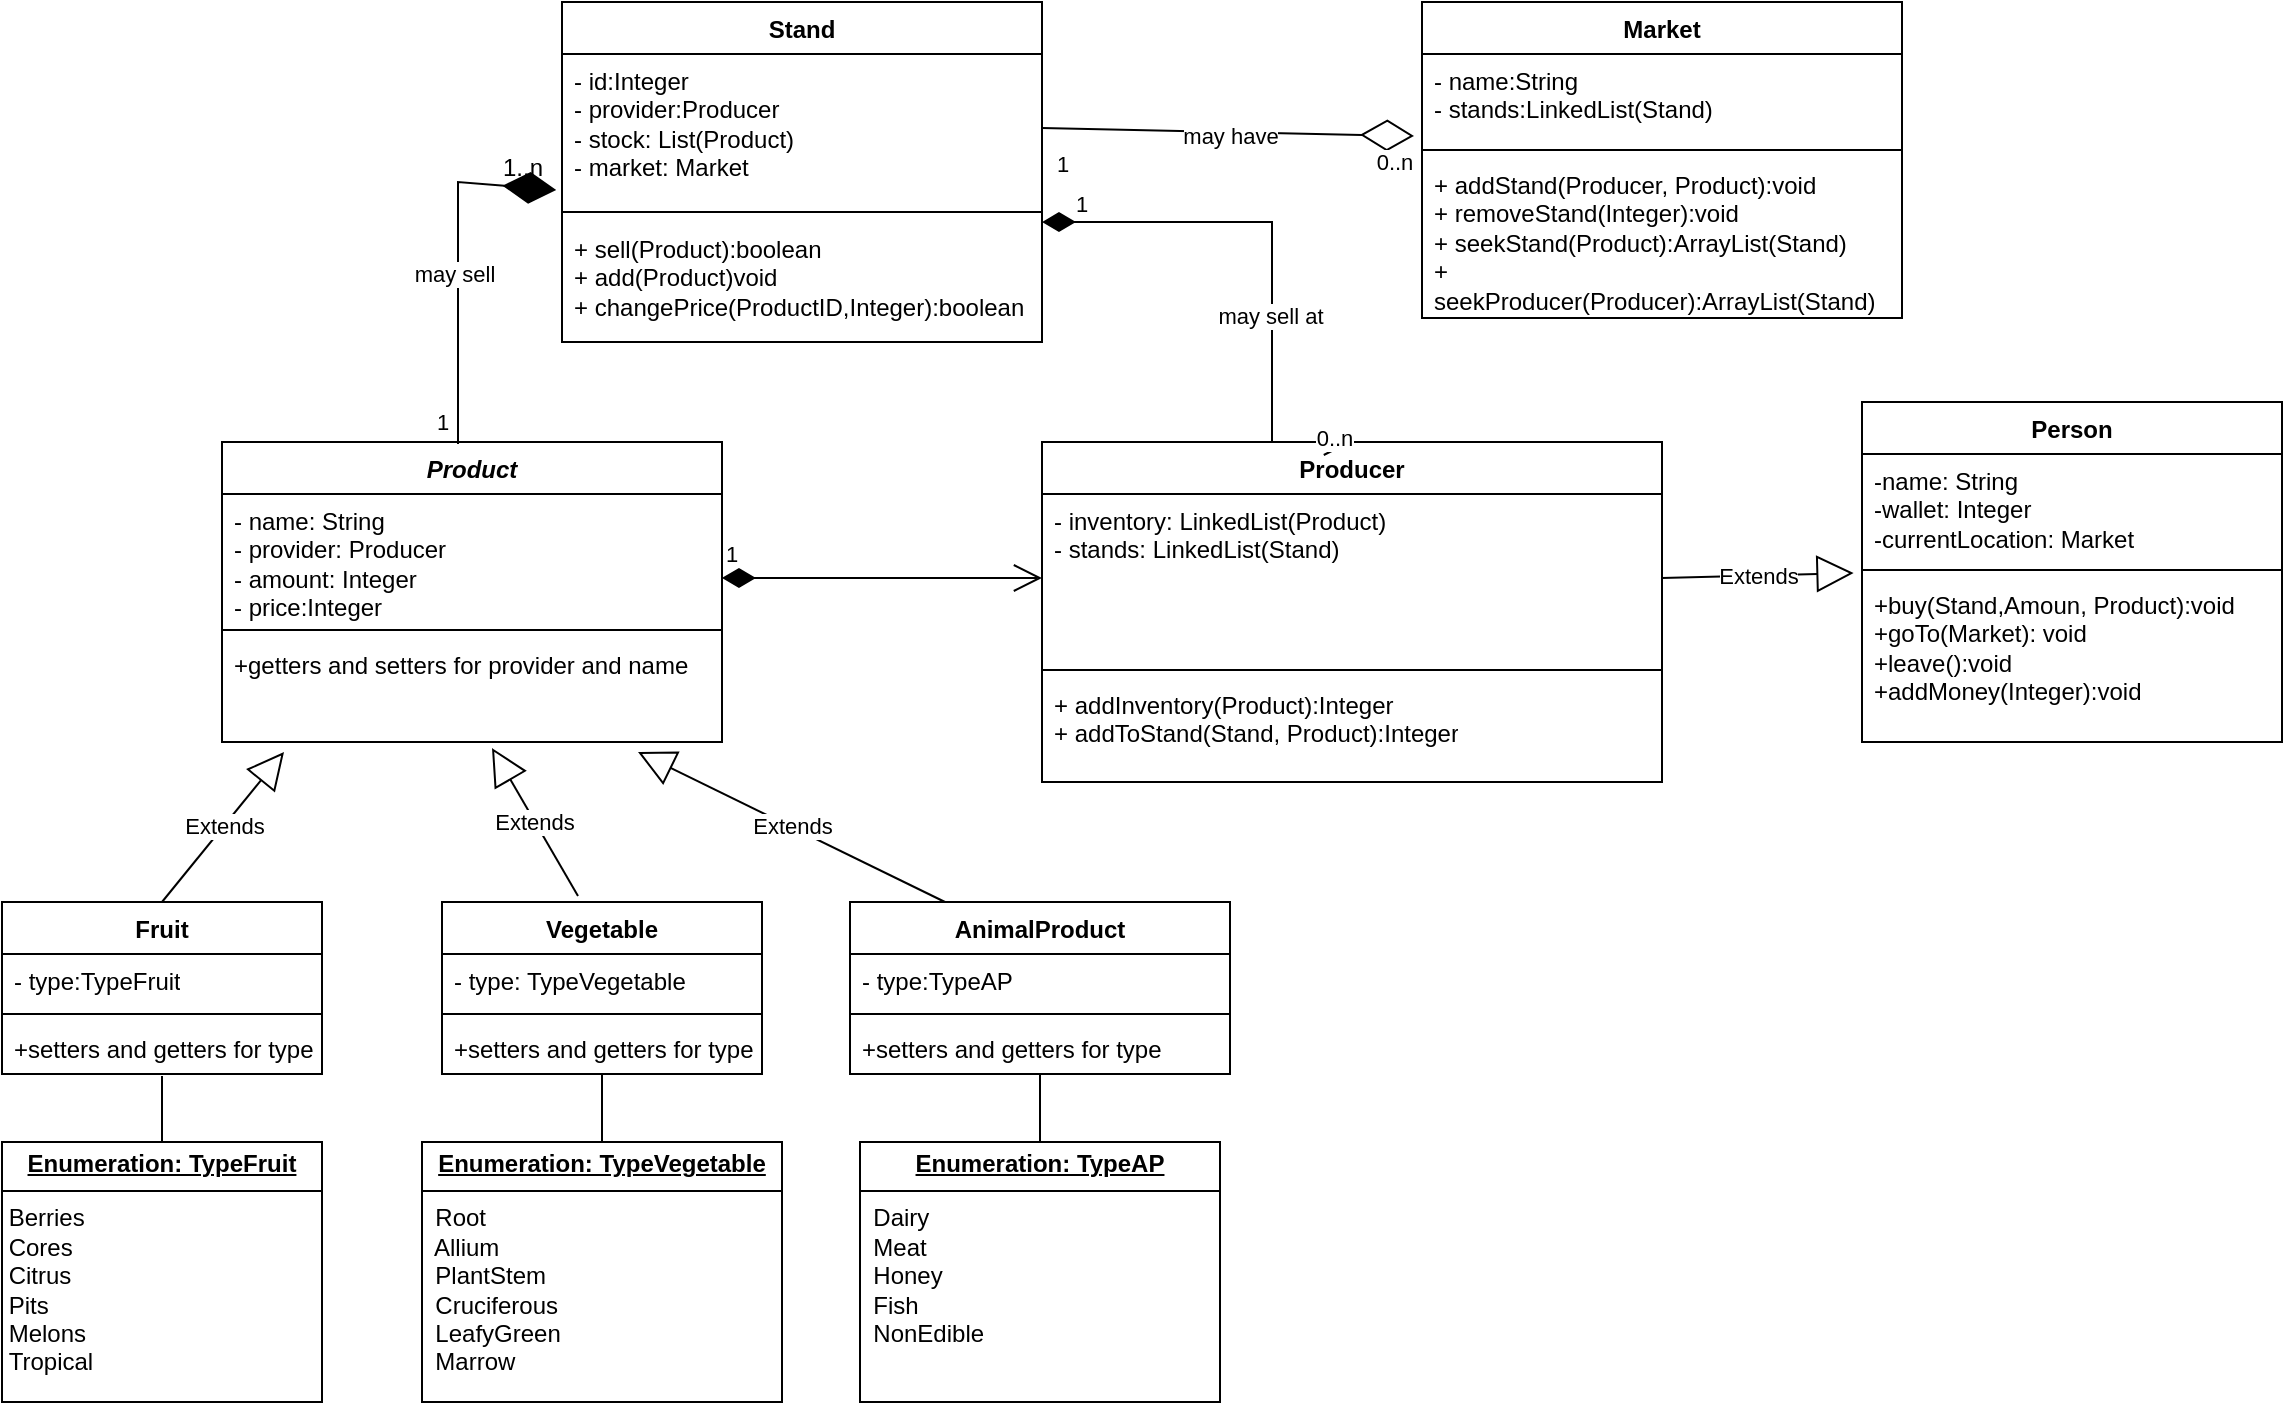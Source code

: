 <mxfile version="24.6.5" type="device">
  <diagram id="C5RBs43oDa-KdzZeNtuy" name="Page-1">
    <mxGraphModel dx="1877" dy="530" grid="1" gridSize="10" guides="1" tooltips="1" connect="1" arrows="1" fold="1" page="1" pageScale="1" pageWidth="827" pageHeight="1169" math="0" shadow="0">
      <root>
        <mxCell id="WIyWlLk6GJQsqaUBKTNV-0" />
        <mxCell id="WIyWlLk6GJQsqaUBKTNV-1" parent="WIyWlLk6GJQsqaUBKTNV-0" />
        <mxCell id="PwW7eaaHqblEwGgSJdQu-0" value="Producer" style="swimlane;fontStyle=1;align=center;verticalAlign=top;childLayout=stackLayout;horizontal=1;startSize=26;horizontalStack=0;resizeParent=1;resizeParentMax=0;resizeLast=0;collapsible=1;marginBottom=0;whiteSpace=wrap;html=1;" parent="WIyWlLk6GJQsqaUBKTNV-1" vertex="1">
          <mxGeometry x="430" y="230" width="310" height="170" as="geometry" />
        </mxCell>
        <mxCell id="PwW7eaaHqblEwGgSJdQu-1" value="&lt;div&gt;- inventory: LinkedList(Product)&lt;/div&gt;&lt;div&gt;- stands: LinkedList(Stand)&lt;br&gt;&lt;/div&gt;" style="text;strokeColor=none;fillColor=none;align=left;verticalAlign=top;spacingLeft=4;spacingRight=4;overflow=hidden;rotatable=0;points=[[0,0.5],[1,0.5]];portConstraint=eastwest;whiteSpace=wrap;html=1;" parent="PwW7eaaHqblEwGgSJdQu-0" vertex="1">
          <mxGeometry y="26" width="310" height="84" as="geometry" />
        </mxCell>
        <mxCell id="PwW7eaaHqblEwGgSJdQu-2" value="" style="line;strokeWidth=1;fillColor=none;align=left;verticalAlign=middle;spacingTop=-1;spacingLeft=3;spacingRight=3;rotatable=0;labelPosition=right;points=[];portConstraint=eastwest;strokeColor=inherit;" parent="PwW7eaaHqblEwGgSJdQu-0" vertex="1">
          <mxGeometry y="110" width="310" height="8" as="geometry" />
        </mxCell>
        <mxCell id="PwW7eaaHqblEwGgSJdQu-3" value="&lt;div&gt;+ addInventory(Product):Integer&lt;/div&gt;&lt;div&gt;+ addToStand(Stand, Product):Integer&lt;br&gt;&lt;/div&gt;" style="text;strokeColor=none;fillColor=none;align=left;verticalAlign=top;spacingLeft=4;spacingRight=4;overflow=hidden;rotatable=0;points=[[0,0.5],[1,0.5]];portConstraint=eastwest;whiteSpace=wrap;html=1;" parent="PwW7eaaHqblEwGgSJdQu-0" vertex="1">
          <mxGeometry y="118" width="310" height="52" as="geometry" />
        </mxCell>
        <mxCell id="PwW7eaaHqblEwGgSJdQu-4" value="Vegetable" style="swimlane;fontStyle=1;align=center;verticalAlign=top;childLayout=stackLayout;horizontal=1;startSize=26;horizontalStack=0;resizeParent=1;resizeParentMax=0;resizeLast=0;collapsible=1;marginBottom=0;whiteSpace=wrap;html=1;" parent="WIyWlLk6GJQsqaUBKTNV-1" vertex="1">
          <mxGeometry x="130" y="460" width="160" height="86" as="geometry" />
        </mxCell>
        <mxCell id="PwW7eaaHqblEwGgSJdQu-5" value="- type: TypeVegetable" style="text;strokeColor=none;fillColor=none;align=left;verticalAlign=top;spacingLeft=4;spacingRight=4;overflow=hidden;rotatable=0;points=[[0,0.5],[1,0.5]];portConstraint=eastwest;whiteSpace=wrap;html=1;" parent="PwW7eaaHqblEwGgSJdQu-4" vertex="1">
          <mxGeometry y="26" width="160" height="26" as="geometry" />
        </mxCell>
        <mxCell id="PwW7eaaHqblEwGgSJdQu-6" value="" style="line;strokeWidth=1;fillColor=none;align=left;verticalAlign=middle;spacingTop=-1;spacingLeft=3;spacingRight=3;rotatable=0;labelPosition=right;points=[];portConstraint=eastwest;strokeColor=inherit;" parent="PwW7eaaHqblEwGgSJdQu-4" vertex="1">
          <mxGeometry y="52" width="160" height="8" as="geometry" />
        </mxCell>
        <mxCell id="PwW7eaaHqblEwGgSJdQu-7" value="+setters and getters for type" style="text;strokeColor=none;fillColor=none;align=left;verticalAlign=top;spacingLeft=4;spacingRight=4;overflow=hidden;rotatable=0;points=[[0,0.5],[1,0.5]];portConstraint=eastwest;whiteSpace=wrap;html=1;" parent="PwW7eaaHqblEwGgSJdQu-4" vertex="1">
          <mxGeometry y="60" width="160" height="26" as="geometry" />
        </mxCell>
        <mxCell id="PwW7eaaHqblEwGgSJdQu-12" value="AnimalProduct" style="swimlane;fontStyle=1;align=center;verticalAlign=top;childLayout=stackLayout;horizontal=1;startSize=26;horizontalStack=0;resizeParent=1;resizeParentMax=0;resizeLast=0;collapsible=1;marginBottom=0;whiteSpace=wrap;html=1;" parent="WIyWlLk6GJQsqaUBKTNV-1" vertex="1">
          <mxGeometry x="334" y="460" width="190" height="86" as="geometry" />
        </mxCell>
        <mxCell id="PwW7eaaHqblEwGgSJdQu-13" value="- type:TypeAP" style="text;strokeColor=none;fillColor=none;align=left;verticalAlign=top;spacingLeft=4;spacingRight=4;overflow=hidden;rotatable=0;points=[[0,0.5],[1,0.5]];portConstraint=eastwest;whiteSpace=wrap;html=1;" parent="PwW7eaaHqblEwGgSJdQu-12" vertex="1">
          <mxGeometry y="26" width="190" height="26" as="geometry" />
        </mxCell>
        <mxCell id="PwW7eaaHqblEwGgSJdQu-14" value="" style="line;strokeWidth=1;fillColor=none;align=left;verticalAlign=middle;spacingTop=-1;spacingLeft=3;spacingRight=3;rotatable=0;labelPosition=right;points=[];portConstraint=eastwest;strokeColor=inherit;" parent="PwW7eaaHqblEwGgSJdQu-12" vertex="1">
          <mxGeometry y="52" width="190" height="8" as="geometry" />
        </mxCell>
        <mxCell id="PwW7eaaHqblEwGgSJdQu-15" value="+setters and getters for type" style="text;strokeColor=none;fillColor=none;align=left;verticalAlign=top;spacingLeft=4;spacingRight=4;overflow=hidden;rotatable=0;points=[[0,0.5],[1,0.5]];portConstraint=eastwest;whiteSpace=wrap;html=1;" parent="PwW7eaaHqblEwGgSJdQu-12" vertex="1">
          <mxGeometry y="60" width="190" height="26" as="geometry" />
        </mxCell>
        <mxCell id="PwW7eaaHqblEwGgSJdQu-16" value="Stand" style="swimlane;fontStyle=1;align=center;verticalAlign=top;childLayout=stackLayout;horizontal=1;startSize=26;horizontalStack=0;resizeParent=1;resizeParentMax=0;resizeLast=0;collapsible=1;marginBottom=0;whiteSpace=wrap;html=1;" parent="WIyWlLk6GJQsqaUBKTNV-1" vertex="1">
          <mxGeometry x="190" y="10" width="240" height="170" as="geometry" />
        </mxCell>
        <mxCell id="PwW7eaaHqblEwGgSJdQu-17" value="&lt;div&gt;- id:Integer&lt;br&gt;&lt;/div&gt;&lt;div&gt;- provider:Producer&lt;/div&gt;&lt;div&gt;- stock: List(Product)&lt;/div&gt;&lt;div&gt;- market: Market&lt;br&gt;&lt;/div&gt;" style="text;strokeColor=none;fillColor=none;align=left;verticalAlign=top;spacingLeft=4;spacingRight=4;overflow=hidden;rotatable=0;points=[[0,0.5],[1,0.5]];portConstraint=eastwest;whiteSpace=wrap;html=1;" parent="PwW7eaaHqblEwGgSJdQu-16" vertex="1">
          <mxGeometry y="26" width="240" height="74" as="geometry" />
        </mxCell>
        <mxCell id="PwW7eaaHqblEwGgSJdQu-18" value="" style="line;strokeWidth=1;fillColor=none;align=left;verticalAlign=middle;spacingTop=-1;spacingLeft=3;spacingRight=3;rotatable=0;labelPosition=right;points=[];portConstraint=eastwest;strokeColor=inherit;" parent="PwW7eaaHqblEwGgSJdQu-16" vertex="1">
          <mxGeometry y="100" width="240" height="10" as="geometry" />
        </mxCell>
        <mxCell id="PwW7eaaHqblEwGgSJdQu-19" value="&lt;div&gt;+ sell(Product):boolean&lt;/div&gt;&lt;div&gt;+ add(Product)void&lt;/div&gt;&lt;div&gt;+ changePrice(ProductID,Integer):boolean&lt;br&gt;&lt;/div&gt;" style="text;strokeColor=none;fillColor=none;align=left;verticalAlign=top;spacingLeft=4;spacingRight=4;overflow=hidden;rotatable=0;points=[[0,0.5],[1,0.5]];portConstraint=eastwest;whiteSpace=wrap;html=1;" parent="PwW7eaaHqblEwGgSJdQu-16" vertex="1">
          <mxGeometry y="110" width="240" height="60" as="geometry" />
        </mxCell>
        <mxCell id="PwW7eaaHqblEwGgSJdQu-20" value="Fruit" style="swimlane;fontStyle=1;align=center;verticalAlign=top;childLayout=stackLayout;horizontal=1;startSize=26;horizontalStack=0;resizeParent=1;resizeParentMax=0;resizeLast=0;collapsible=1;marginBottom=0;whiteSpace=wrap;html=1;" parent="WIyWlLk6GJQsqaUBKTNV-1" vertex="1">
          <mxGeometry x="-90" y="460" width="160" height="86" as="geometry" />
        </mxCell>
        <mxCell id="PwW7eaaHqblEwGgSJdQu-21" value="- type:TypeFruit" style="text;strokeColor=none;fillColor=none;align=left;verticalAlign=top;spacingLeft=4;spacingRight=4;overflow=hidden;rotatable=0;points=[[0,0.5],[1,0.5]];portConstraint=eastwest;whiteSpace=wrap;html=1;" parent="PwW7eaaHqblEwGgSJdQu-20" vertex="1">
          <mxGeometry y="26" width="160" height="26" as="geometry" />
        </mxCell>
        <mxCell id="PwW7eaaHqblEwGgSJdQu-22" value="" style="line;strokeWidth=1;fillColor=none;align=left;verticalAlign=middle;spacingTop=-1;spacingLeft=3;spacingRight=3;rotatable=0;labelPosition=right;points=[];portConstraint=eastwest;strokeColor=inherit;" parent="PwW7eaaHqblEwGgSJdQu-20" vertex="1">
          <mxGeometry y="52" width="160" height="8" as="geometry" />
        </mxCell>
        <mxCell id="PwW7eaaHqblEwGgSJdQu-23" value="+setters and getters for type" style="text;strokeColor=none;fillColor=none;align=left;verticalAlign=top;spacingLeft=4;spacingRight=4;overflow=hidden;rotatable=0;points=[[0,0.5],[1,0.5]];portConstraint=eastwest;whiteSpace=wrap;html=1;" parent="PwW7eaaHqblEwGgSJdQu-20" vertex="1">
          <mxGeometry y="60" width="160" height="26" as="geometry" />
        </mxCell>
        <mxCell id="PwW7eaaHqblEwGgSJdQu-28" value="Market" style="swimlane;fontStyle=1;align=center;verticalAlign=top;childLayout=stackLayout;horizontal=1;startSize=26;horizontalStack=0;resizeParent=1;resizeParentMax=0;resizeLast=0;collapsible=1;marginBottom=0;whiteSpace=wrap;html=1;" parent="WIyWlLk6GJQsqaUBKTNV-1" vertex="1">
          <mxGeometry x="620" y="10" width="240" height="158" as="geometry" />
        </mxCell>
        <mxCell id="PwW7eaaHqblEwGgSJdQu-29" value="- name:String&lt;br&gt;&lt;div&gt;- stands:LinkedList(Stand)&lt;/div&gt;" style="text;strokeColor=none;fillColor=none;align=left;verticalAlign=top;spacingLeft=4;spacingRight=4;overflow=hidden;rotatable=0;points=[[0,0.5],[1,0.5]];portConstraint=eastwest;whiteSpace=wrap;html=1;" parent="PwW7eaaHqblEwGgSJdQu-28" vertex="1">
          <mxGeometry y="26" width="240" height="44" as="geometry" />
        </mxCell>
        <mxCell id="PwW7eaaHqblEwGgSJdQu-30" value="" style="line;strokeWidth=1;fillColor=none;align=left;verticalAlign=middle;spacingTop=-1;spacingLeft=3;spacingRight=3;rotatable=0;labelPosition=right;points=[];portConstraint=eastwest;strokeColor=inherit;" parent="PwW7eaaHqblEwGgSJdQu-28" vertex="1">
          <mxGeometry y="70" width="240" height="8" as="geometry" />
        </mxCell>
        <mxCell id="PwW7eaaHqblEwGgSJdQu-31" value="&lt;div&gt;+ addStand(Producer, Product):void&lt;/div&gt;&lt;div&gt;+ removeStand(Integer):void&lt;/div&gt;&lt;div&gt;+ seekStand(Product):ArrayList(Stand)&lt;/div&gt;&lt;div&gt;+ seekProducer(Producer):ArrayList(Stand)&lt;br&gt;&lt;/div&gt;" style="text;strokeColor=none;fillColor=none;align=left;verticalAlign=top;spacingLeft=4;spacingRight=4;overflow=hidden;rotatable=0;points=[[0,0.5],[1,0.5]];portConstraint=eastwest;whiteSpace=wrap;html=1;" parent="PwW7eaaHqblEwGgSJdQu-28" vertex="1">
          <mxGeometry y="78" width="240" height="80" as="geometry" />
        </mxCell>
        <mxCell id="PwW7eaaHqblEwGgSJdQu-32" value="&lt;i&gt;Product&lt;/i&gt;" style="swimlane;fontStyle=1;align=center;verticalAlign=top;childLayout=stackLayout;horizontal=1;startSize=26;horizontalStack=0;resizeParent=1;resizeParentMax=0;resizeLast=0;collapsible=1;marginBottom=0;whiteSpace=wrap;html=1;" parent="WIyWlLk6GJQsqaUBKTNV-1" vertex="1">
          <mxGeometry x="20" y="230" width="250" height="150" as="geometry" />
        </mxCell>
        <mxCell id="PwW7eaaHqblEwGgSJdQu-33" value="&lt;div&gt;- name: String&lt;br&gt;&lt;/div&gt;&lt;div&gt;- provider: Producer&lt;/div&gt;&lt;div&gt;&lt;div&gt;- amount: Integer&lt;br&gt; &lt;/div&gt;- price:Integer&lt;/div&gt;" style="text;strokeColor=none;fillColor=none;align=left;verticalAlign=top;spacingLeft=4;spacingRight=4;overflow=hidden;rotatable=0;points=[[0,0.5],[1,0.5]];portConstraint=eastwest;whiteSpace=wrap;html=1;" parent="PwW7eaaHqblEwGgSJdQu-32" vertex="1">
          <mxGeometry y="26" width="250" height="64" as="geometry" />
        </mxCell>
        <mxCell id="PwW7eaaHqblEwGgSJdQu-34" value="" style="line;strokeWidth=1;fillColor=none;align=left;verticalAlign=middle;spacingTop=-1;spacingLeft=3;spacingRight=3;rotatable=0;labelPosition=right;points=[];portConstraint=eastwest;strokeColor=inherit;" parent="PwW7eaaHqblEwGgSJdQu-32" vertex="1">
          <mxGeometry y="90" width="250" height="8" as="geometry" />
        </mxCell>
        <mxCell id="PwW7eaaHqblEwGgSJdQu-50" style="edgeStyle=orthogonalEdgeStyle;rounded=0;orthogonalLoop=1;jettySize=auto;html=1;exitX=1;exitY=0.5;exitDx=0;exitDy=0;" parent="PwW7eaaHqblEwGgSJdQu-32" source="PwW7eaaHqblEwGgSJdQu-33" target="PwW7eaaHqblEwGgSJdQu-33" edge="1">
          <mxGeometry relative="1" as="geometry" />
        </mxCell>
        <mxCell id="PwW7eaaHqblEwGgSJdQu-35" value="&lt;div&gt;+getters and setters for provider and name&lt;/div&gt;" style="text;strokeColor=none;fillColor=none;align=left;verticalAlign=top;spacingLeft=4;spacingRight=4;overflow=hidden;rotatable=0;points=[[0,0.5],[1,0.5]];portConstraint=eastwest;whiteSpace=wrap;html=1;" parent="PwW7eaaHqblEwGgSJdQu-32" vertex="1">
          <mxGeometry y="98" width="250" height="52" as="geometry" />
        </mxCell>
        <mxCell id="PwW7eaaHqblEwGgSJdQu-36" value="" style="endArrow=diamondThin;endFill=0;endSize=24;html=1;rounded=0;exitX=1;exitY=0.5;exitDx=0;exitDy=0;" parent="WIyWlLk6GJQsqaUBKTNV-1" source="PwW7eaaHqblEwGgSJdQu-17" edge="1">
          <mxGeometry width="160" relative="1" as="geometry">
            <mxPoint x="330" y="280" as="sourcePoint" />
            <mxPoint x="616" y="77" as="targetPoint" />
          </mxGeometry>
        </mxCell>
        <mxCell id="PwW7eaaHqblEwGgSJdQu-37" value="may have" style="edgeLabel;html=1;align=center;verticalAlign=middle;resizable=0;points=[];" parent="PwW7eaaHqblEwGgSJdQu-36" vertex="1" connectable="0">
          <mxGeometry x="0.012" y="-2" relative="1" as="geometry">
            <mxPoint as="offset" />
          </mxGeometry>
        </mxCell>
        <mxCell id="PwW7eaaHqblEwGgSJdQu-38" value="0..n" style="edgeLabel;html=1;align=center;verticalAlign=middle;resizable=0;points=[];" parent="PwW7eaaHqblEwGgSJdQu-36" vertex="1" connectable="0">
          <mxGeometry x="0.894" y="-5" relative="1" as="geometry">
            <mxPoint y="8" as="offset" />
          </mxGeometry>
        </mxCell>
        <mxCell id="PwW7eaaHqblEwGgSJdQu-39" value="1" style="edgeLabel;html=1;align=center;verticalAlign=middle;resizable=0;points=[];" parent="PwW7eaaHqblEwGgSJdQu-36" vertex="1" connectable="0">
          <mxGeometry x="-0.806" y="-2" relative="1" as="geometry">
            <mxPoint x="-8" y="15" as="offset" />
          </mxGeometry>
        </mxCell>
        <mxCell id="PwW7eaaHqblEwGgSJdQu-43" value="" style="endArrow=diamondThin;endFill=1;endSize=24;html=1;rounded=0;entryX=-0.012;entryY=0.919;entryDx=0;entryDy=0;entryPerimeter=0;exitX=0.472;exitY=0.007;exitDx=0;exitDy=0;exitPerimeter=0;" parent="WIyWlLk6GJQsqaUBKTNV-1" source="PwW7eaaHqblEwGgSJdQu-32" target="PwW7eaaHqblEwGgSJdQu-17" edge="1">
          <mxGeometry width="160" relative="1" as="geometry">
            <mxPoint x="145" y="219" as="sourcePoint" />
            <mxPoint x="490" y="280" as="targetPoint" />
            <Array as="points">
              <mxPoint x="138" y="100" />
            </Array>
          </mxGeometry>
        </mxCell>
        <mxCell id="PwW7eaaHqblEwGgSJdQu-45" value="1" style="edgeLabel;html=1;align=center;verticalAlign=middle;resizable=0;points=[];" parent="PwW7eaaHqblEwGgSJdQu-43" vertex="1" connectable="0">
          <mxGeometry x="-0.766" y="4" relative="1" as="geometry">
            <mxPoint x="-4" y="10" as="offset" />
          </mxGeometry>
        </mxCell>
        <mxCell id="PwW7eaaHqblEwGgSJdQu-51" value="may sell" style="edgeLabel;html=1;align=center;verticalAlign=middle;resizable=0;points=[];" parent="PwW7eaaHqblEwGgSJdQu-43" vertex="1" connectable="0">
          <mxGeometry x="-0.057" y="2" relative="1" as="geometry">
            <mxPoint as="offset" />
          </mxGeometry>
        </mxCell>
        <mxCell id="PwW7eaaHqblEwGgSJdQu-46" value="1" style="endArrow=open;html=1;endSize=12;startArrow=diamondThin;startSize=14;startFill=1;edgeStyle=orthogonalEdgeStyle;align=left;verticalAlign=bottom;rounded=0;entryX=0.5;entryY=0;entryDx=0;entryDy=0;" parent="WIyWlLk6GJQsqaUBKTNV-1" target="PwW7eaaHqblEwGgSJdQu-0" edge="1">
          <mxGeometry x="-0.887" relative="1" as="geometry">
            <mxPoint x="430" y="120" as="sourcePoint" />
            <mxPoint x="490" y="260" as="targetPoint" />
            <Array as="points">
              <mxPoint x="545" y="120" />
            </Array>
            <mxPoint as="offset" />
          </mxGeometry>
        </mxCell>
        <mxCell id="PwW7eaaHqblEwGgSJdQu-47" value="0..n" style="edgeLabel;html=1;align=center;verticalAlign=middle;resizable=0;points=[];" parent="PwW7eaaHqblEwGgSJdQu-46" vertex="1" connectable="0">
          <mxGeometry x="0.774" y="2" relative="1" as="geometry">
            <mxPoint x="21" as="offset" />
          </mxGeometry>
        </mxCell>
        <mxCell id="PwW7eaaHqblEwGgSJdQu-52" value="may sell at" style="edgeLabel;html=1;align=center;verticalAlign=middle;resizable=0;points=[];" parent="PwW7eaaHqblEwGgSJdQu-46" vertex="1" connectable="0">
          <mxGeometry x="0.22" y="-1" relative="1" as="geometry">
            <mxPoint as="offset" />
          </mxGeometry>
        </mxCell>
        <mxCell id="PwW7eaaHqblEwGgSJdQu-49" value="1" style="endArrow=open;html=1;endSize=12;startArrow=diamondThin;startSize=14;startFill=1;edgeStyle=orthogonalEdgeStyle;align=left;verticalAlign=bottom;rounded=0;exitX=1;exitY=0.656;exitDx=0;exitDy=0;entryX=0;entryY=0.5;entryDx=0;entryDy=0;exitPerimeter=0;" parent="WIyWlLk6GJQsqaUBKTNV-1" source="PwW7eaaHqblEwGgSJdQu-33" target="PwW7eaaHqblEwGgSJdQu-1" edge="1">
          <mxGeometry x="-1" y="3" relative="1" as="geometry">
            <mxPoint x="330" y="260" as="sourcePoint" />
            <mxPoint x="490" y="260" as="targetPoint" />
          </mxGeometry>
        </mxCell>
        <mxCell id="PwW7eaaHqblEwGgSJdQu-64" value="Extends" style="endArrow=block;endSize=16;endFill=0;html=1;rounded=0;exitX=0.5;exitY=0;exitDx=0;exitDy=0;entryX=0.124;entryY=1.096;entryDx=0;entryDy=0;entryPerimeter=0;" parent="WIyWlLk6GJQsqaUBKTNV-1" source="PwW7eaaHqblEwGgSJdQu-20" target="PwW7eaaHqblEwGgSJdQu-35" edge="1">
          <mxGeometry width="160" relative="1" as="geometry">
            <mxPoint x="330" y="280" as="sourcePoint" />
            <mxPoint x="490" y="280" as="targetPoint" />
          </mxGeometry>
        </mxCell>
        <mxCell id="PwW7eaaHqblEwGgSJdQu-65" value="Extends" style="endArrow=block;endSize=16;endFill=0;html=1;rounded=0;exitX=0.425;exitY=-0.035;exitDx=0;exitDy=0;entryX=0.54;entryY=1.058;entryDx=0;entryDy=0;entryPerimeter=0;exitPerimeter=0;" parent="WIyWlLk6GJQsqaUBKTNV-1" source="PwW7eaaHqblEwGgSJdQu-4" target="PwW7eaaHqblEwGgSJdQu-35" edge="1">
          <mxGeometry width="160" relative="1" as="geometry">
            <mxPoint y="470" as="sourcePoint" />
            <mxPoint x="61" y="395" as="targetPoint" />
          </mxGeometry>
        </mxCell>
        <mxCell id="PwW7eaaHqblEwGgSJdQu-66" value="Extends" style="endArrow=block;endSize=16;endFill=0;html=1;rounded=0;exitX=0.25;exitY=0;exitDx=0;exitDy=0;entryX=0.832;entryY=1.096;entryDx=0;entryDy=0;entryPerimeter=0;" parent="WIyWlLk6GJQsqaUBKTNV-1" source="PwW7eaaHqblEwGgSJdQu-12" target="PwW7eaaHqblEwGgSJdQu-35" edge="1">
          <mxGeometry width="160" relative="1" as="geometry">
            <mxPoint x="208" y="477" as="sourcePoint" />
            <mxPoint x="165" y="393" as="targetPoint" />
          </mxGeometry>
        </mxCell>
        <mxCell id="PwW7eaaHqblEwGgSJdQu-67" value="&lt;p style=&quot;margin:0px;margin-top:4px;text-align:center;text-decoration:underline;&quot;&gt;&lt;b&gt;Enumeration: TypeFruit&lt;/b&gt;&lt;/p&gt;&lt;hr size=&quot;1&quot; style=&quot;border-style:solid;&quot;&gt;&lt;div&gt;&amp;nbsp;Berries&lt;/div&gt;&lt;div&gt;&amp;nbsp;Cores&lt;/div&gt;&lt;div&gt;&amp;nbsp;Citrus&lt;/div&gt;&lt;div&gt;&amp;nbsp;Pits&lt;/div&gt;&lt;div&gt;&amp;nbsp;Melons&lt;/div&gt;&lt;div&gt;&amp;nbsp;Tropical&lt;br&gt;&lt;/div&gt;&lt;div&gt;&lt;br&gt;&lt;/div&gt;&lt;div&gt;&lt;br&gt;&lt;/div&gt;" style="verticalAlign=top;align=left;overflow=fill;html=1;whiteSpace=wrap;" parent="WIyWlLk6GJQsqaUBKTNV-1" vertex="1">
          <mxGeometry x="-90" y="580" width="160" height="130" as="geometry" />
        </mxCell>
        <mxCell id="PwW7eaaHqblEwGgSJdQu-68" value="&lt;p style=&quot;margin:0px;margin-top:4px;text-align:center;text-decoration:underline;&quot;&gt;&lt;b&gt;Enumeration: TypeVegetable&lt;/b&gt;&lt;/p&gt;&lt;hr size=&quot;1&quot; style=&quot;border-style:solid;&quot;&gt;&lt;div&gt;&amp;nbsp; Root&lt;/div&gt;&lt;div&gt;&amp;nbsp; Allium&lt;/div&gt;&lt;div&gt;&amp;nbsp; PlantStem&lt;/div&gt;&lt;div&gt;&amp;nbsp; Cruciferous&lt;/div&gt;&lt;div&gt;&amp;nbsp; LeafyGreen&lt;/div&gt;&lt;div&gt;&amp;nbsp; Marrow&lt;br&gt;&lt;/div&gt;&lt;div&gt;&lt;br&gt;&lt;/div&gt;&lt;div&gt;&lt;br&gt;&lt;/div&gt;&lt;div&gt;&lt;br&gt;&lt;/div&gt;" style="verticalAlign=top;align=left;overflow=fill;html=1;whiteSpace=wrap;" parent="WIyWlLk6GJQsqaUBKTNV-1" vertex="1">
          <mxGeometry x="120" y="580" width="180" height="130" as="geometry" />
        </mxCell>
        <mxCell id="PwW7eaaHqblEwGgSJdQu-70" value="" style="endArrow=none;html=1;rounded=0;exitX=0.5;exitY=0;exitDx=0;exitDy=0;entryX=0.5;entryY=1;entryDx=0;entryDy=0;" parent="WIyWlLk6GJQsqaUBKTNV-1" source="PwW7eaaHqblEwGgSJdQu-68" target="PwW7eaaHqblEwGgSJdQu-4" edge="1">
          <mxGeometry width="50" height="50" relative="1" as="geometry">
            <mxPoint x="110" y="450" as="sourcePoint" />
            <mxPoint x="160" y="400" as="targetPoint" />
          </mxGeometry>
        </mxCell>
        <mxCell id="PwW7eaaHqblEwGgSJdQu-71" value="" style="endArrow=none;html=1;rounded=0;exitX=0.5;exitY=0;exitDx=0;exitDy=0;entryX=0.5;entryY=1.038;entryDx=0;entryDy=0;entryPerimeter=0;" parent="WIyWlLk6GJQsqaUBKTNV-1" source="PwW7eaaHqblEwGgSJdQu-67" target="PwW7eaaHqblEwGgSJdQu-23" edge="1">
          <mxGeometry width="50" height="50" relative="1" as="geometry">
            <mxPoint x="110" y="500" as="sourcePoint" />
            <mxPoint x="160" y="450" as="targetPoint" />
          </mxGeometry>
        </mxCell>
        <mxCell id="PwW7eaaHqblEwGgSJdQu-72" value="&lt;p style=&quot;margin:0px;margin-top:4px;text-align:center;text-decoration:underline;&quot;&gt;&lt;b&gt;Enumeration: TypeAP&lt;/b&gt;&lt;/p&gt;&lt;hr size=&quot;1&quot; style=&quot;border-style:solid;&quot;&gt;&lt;div&gt;&amp;nbsp; Dairy&lt;/div&gt;&lt;div&gt;&amp;nbsp; Meat&lt;br&gt;&lt;/div&gt;&lt;div&gt;&amp;nbsp; Honey&lt;/div&gt;&lt;div&gt;&amp;nbsp; Fish&lt;/div&gt;&lt;div&gt;&amp;nbsp; NonEdible&lt;br&gt;&lt;/div&gt;&lt;div&gt;&amp;nbsp; &lt;br&gt;&lt;/div&gt;" style="verticalAlign=top;align=left;overflow=fill;html=1;whiteSpace=wrap;" parent="WIyWlLk6GJQsqaUBKTNV-1" vertex="1">
          <mxGeometry x="339" y="580" width="180" height="130" as="geometry" />
        </mxCell>
        <mxCell id="PwW7eaaHqblEwGgSJdQu-73" value="" style="endArrow=none;html=1;rounded=0;exitX=0.5;exitY=0;exitDx=0;exitDy=0;entryX=0.5;entryY=1;entryDx=0;entryDy=0;" parent="WIyWlLk6GJQsqaUBKTNV-1" source="PwW7eaaHqblEwGgSJdQu-72" target="PwW7eaaHqblEwGgSJdQu-12" edge="1">
          <mxGeometry width="50" height="50" relative="1" as="geometry">
            <mxPoint x="110" y="450" as="sourcePoint" />
            <mxPoint x="160" y="400" as="targetPoint" />
          </mxGeometry>
        </mxCell>
        <mxCell id="ZMGcZzdA2aFSLJOOviae-0" value="Person" style="swimlane;fontStyle=1;align=center;verticalAlign=top;childLayout=stackLayout;horizontal=1;startSize=26;horizontalStack=0;resizeParent=1;resizeParentMax=0;resizeLast=0;collapsible=1;marginBottom=0;whiteSpace=wrap;html=1;" parent="WIyWlLk6GJQsqaUBKTNV-1" vertex="1">
          <mxGeometry x="840" y="210" width="210" height="170" as="geometry" />
        </mxCell>
        <mxCell id="ZMGcZzdA2aFSLJOOviae-1" value="&lt;div&gt;-name: String&lt;/div&gt;&lt;div&gt;-wallet: Integer&lt;br&gt;&lt;/div&gt;&lt;div&gt;-currentLocation: Market&lt;br&gt;&lt;/div&gt;" style="text;strokeColor=none;fillColor=none;align=left;verticalAlign=top;spacingLeft=4;spacingRight=4;overflow=hidden;rotatable=0;points=[[0,0.5],[1,0.5]];portConstraint=eastwest;whiteSpace=wrap;html=1;" parent="ZMGcZzdA2aFSLJOOviae-0" vertex="1">
          <mxGeometry y="26" width="210" height="54" as="geometry" />
        </mxCell>
        <mxCell id="ZMGcZzdA2aFSLJOOviae-2" value="" style="line;strokeWidth=1;fillColor=none;align=left;verticalAlign=middle;spacingTop=-1;spacingLeft=3;spacingRight=3;rotatable=0;labelPosition=right;points=[];portConstraint=eastwest;strokeColor=inherit;" parent="ZMGcZzdA2aFSLJOOviae-0" vertex="1">
          <mxGeometry y="80" width="210" height="8" as="geometry" />
        </mxCell>
        <mxCell id="ZMGcZzdA2aFSLJOOviae-3" value="&lt;div&gt;+buy(Stand,Amoun, Product):void&lt;/div&gt;&lt;div&gt;+goTo(Market): void&lt;/div&gt;&lt;div&gt;+leave():void&lt;/div&gt;&lt;div&gt;+addMoney(Integer):void&lt;/div&gt;&lt;div&gt;&lt;br&gt;&lt;/div&gt;" style="text;strokeColor=none;fillColor=none;align=left;verticalAlign=top;spacingLeft=4;spacingRight=4;overflow=hidden;rotatable=0;points=[[0,0.5],[1,0.5]];portConstraint=eastwest;whiteSpace=wrap;html=1;" parent="ZMGcZzdA2aFSLJOOviae-0" vertex="1">
          <mxGeometry y="88" width="210" height="82" as="geometry" />
        </mxCell>
        <mxCell id="ZMGcZzdA2aFSLJOOviae-4" value="Extends" style="endArrow=block;endSize=16;endFill=0;html=1;rounded=0;entryX=-0.02;entryY=1.102;entryDx=0;entryDy=0;entryPerimeter=0;exitX=1;exitY=0.5;exitDx=0;exitDy=0;" parent="WIyWlLk6GJQsqaUBKTNV-1" source="PwW7eaaHqblEwGgSJdQu-1" target="ZMGcZzdA2aFSLJOOviae-1" edge="1">
          <mxGeometry width="160" relative="1" as="geometry">
            <mxPoint x="470" y="320" as="sourcePoint" />
            <mxPoint x="630" y="320" as="targetPoint" />
          </mxGeometry>
        </mxCell>
        <mxCell id="IHbJWN4oP_yVDRe8_wl5-0" value="1..n" style="text;html=1;align=center;verticalAlign=middle;resizable=0;points=[];autosize=1;strokeColor=none;fillColor=none;" vertex="1" parent="WIyWlLk6GJQsqaUBKTNV-1">
          <mxGeometry x="150" y="78" width="40" height="30" as="geometry" />
        </mxCell>
      </root>
    </mxGraphModel>
  </diagram>
</mxfile>

